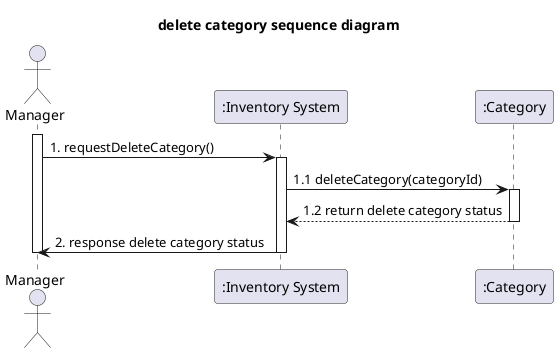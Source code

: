 @startuml
'example
title delete category sequence diagram

actor Manager as actorManager
participant ":Inventory System" as InventorySystem
participant ":Category" as classCategory

activate actorManager

actorManager -> InventorySystem: 1. requestDeleteCategory()
activate InventorySystem

InventorySystem -> classCategory: 1.1 deleteCategory(categoryId)
activate classCategory

classCategory --> InventorySystem: 1.2 return delete category status
deactivate classCategory

InventorySystem -> actorManager: 2. response delete category status
deactivate InventorySystem

deactivate actorManager

@enduml